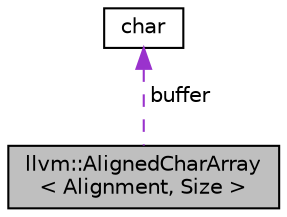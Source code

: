 digraph "llvm::AlignedCharArray&lt; Alignment, Size &gt;"
{
 // LATEX_PDF_SIZE
  bgcolor="transparent";
  edge [fontname="Helvetica",fontsize="10",labelfontname="Helvetica",labelfontsize="10"];
  node [fontname="Helvetica",fontsize="10",shape="box"];
  Node1 [label="llvm::AlignedCharArray\l\< Alignment, Size \>",height=0.2,width=0.4,color="black", fillcolor="grey75", style="filled", fontcolor="black",tooltip="Helper for building an aligned character array type."];
  Node2 -> Node1 [dir="back",color="darkorchid3",fontsize="10",style="dashed",label=" buffer" ,fontname="Helvetica"];
  Node2 [label="char",height=0.2,width=0.4,color="black",URL="$classchar.html",tooltip=" "];
}
